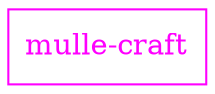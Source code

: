 digraph G {
    graph [rankdir = LR];

    node[shape=record];

    "mulle-craft" [ color="magenta", fontcolor="magenta"]
}
